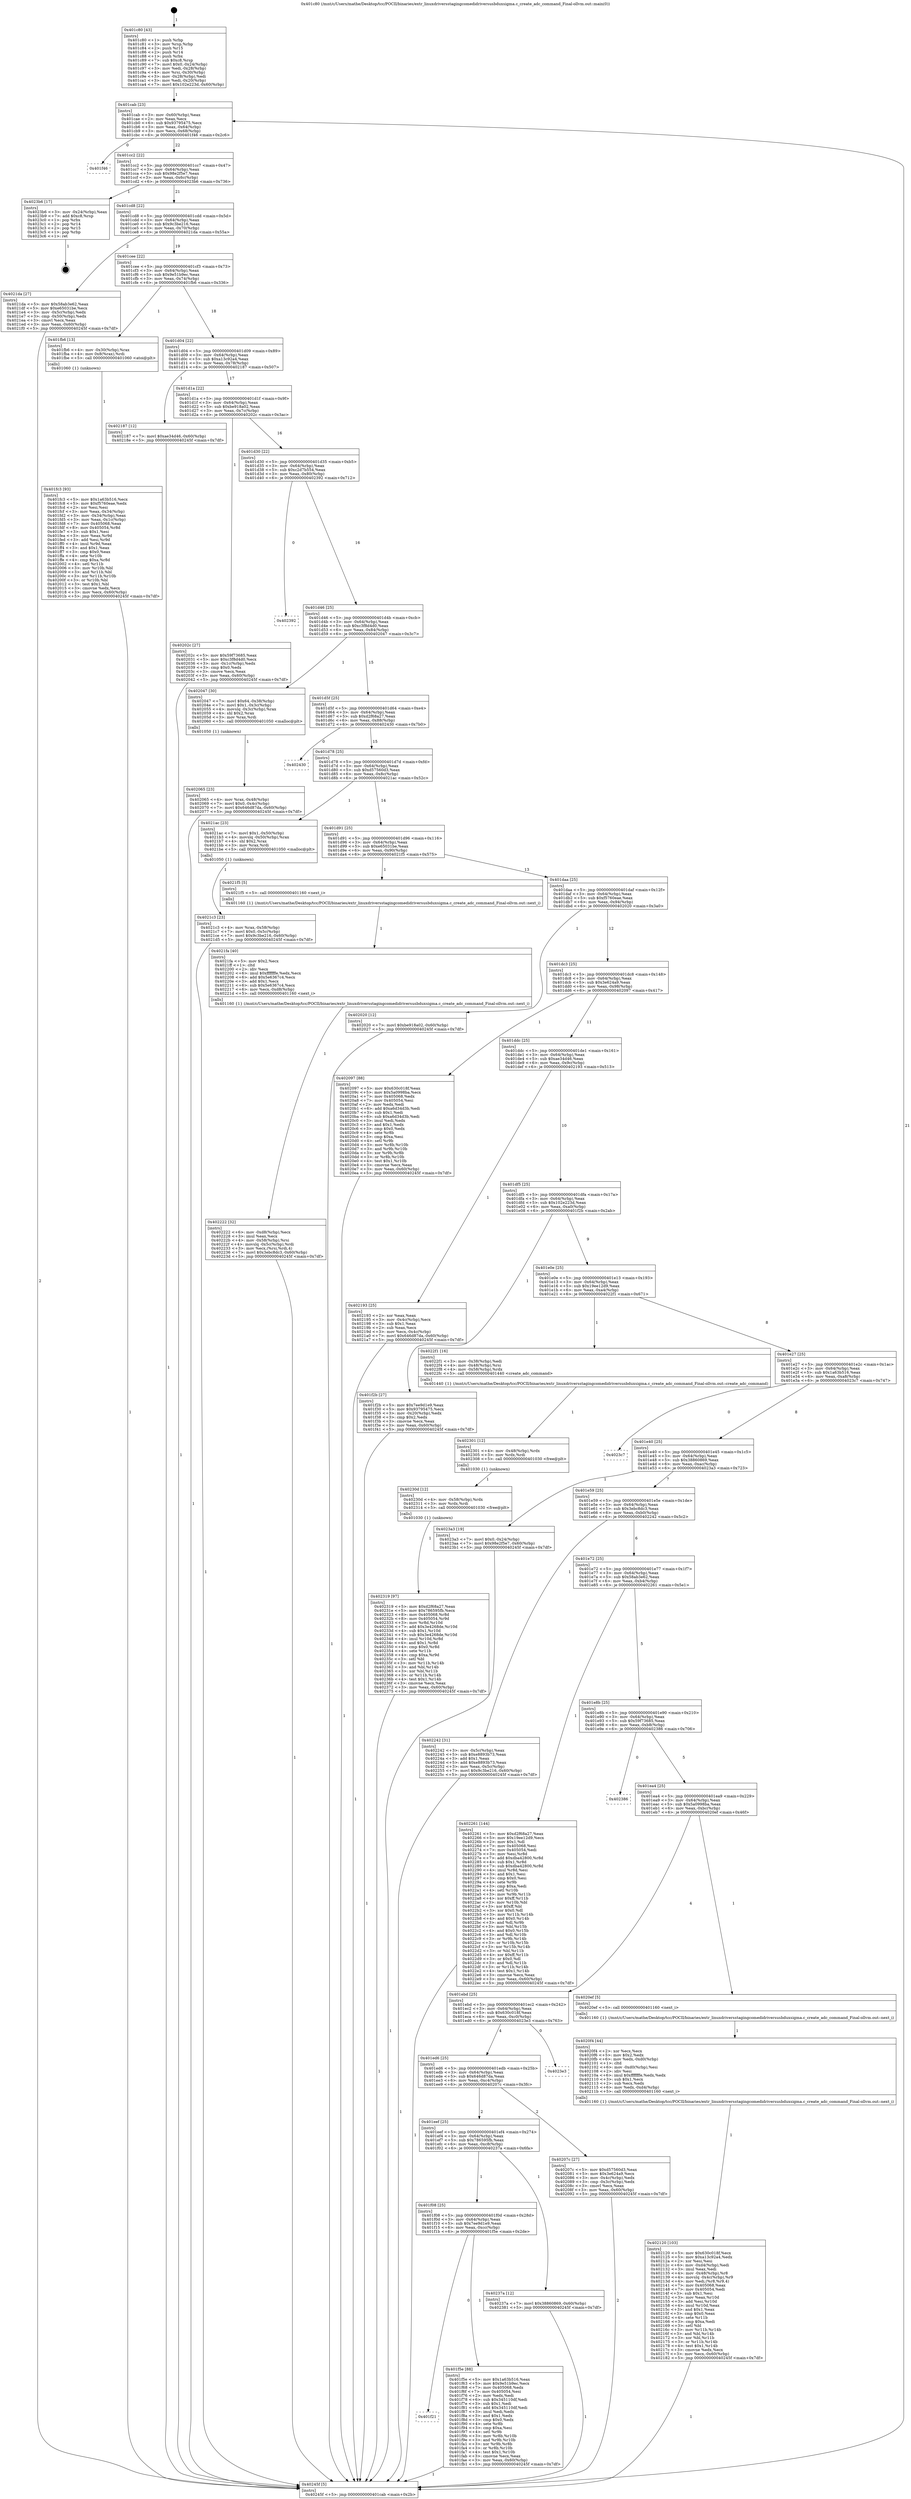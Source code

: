 digraph "0x401c80" {
  label = "0x401c80 (/mnt/c/Users/mathe/Desktop/tcc/POCII/binaries/extr_linuxdriversstagingcomedidriversusbduxsigma.c_create_adc_command_Final-ollvm.out::main(0))"
  labelloc = "t"
  node[shape=record]

  Entry [label="",width=0.3,height=0.3,shape=circle,fillcolor=black,style=filled]
  "0x401cab" [label="{
     0x401cab [23]\l
     | [instrs]\l
     &nbsp;&nbsp;0x401cab \<+3\>: mov -0x60(%rbp),%eax\l
     &nbsp;&nbsp;0x401cae \<+2\>: mov %eax,%ecx\l
     &nbsp;&nbsp;0x401cb0 \<+6\>: sub $0x93795475,%ecx\l
     &nbsp;&nbsp;0x401cb6 \<+3\>: mov %eax,-0x64(%rbp)\l
     &nbsp;&nbsp;0x401cb9 \<+3\>: mov %ecx,-0x68(%rbp)\l
     &nbsp;&nbsp;0x401cbc \<+6\>: je 0000000000401f46 \<main+0x2c6\>\l
  }"]
  "0x401f46" [label="{
     0x401f46\l
  }", style=dashed]
  "0x401cc2" [label="{
     0x401cc2 [22]\l
     | [instrs]\l
     &nbsp;&nbsp;0x401cc2 \<+5\>: jmp 0000000000401cc7 \<main+0x47\>\l
     &nbsp;&nbsp;0x401cc7 \<+3\>: mov -0x64(%rbp),%eax\l
     &nbsp;&nbsp;0x401cca \<+5\>: sub $0x98e2f5e7,%eax\l
     &nbsp;&nbsp;0x401ccf \<+3\>: mov %eax,-0x6c(%rbp)\l
     &nbsp;&nbsp;0x401cd2 \<+6\>: je 00000000004023b6 \<main+0x736\>\l
  }"]
  Exit [label="",width=0.3,height=0.3,shape=circle,fillcolor=black,style=filled,peripheries=2]
  "0x4023b6" [label="{
     0x4023b6 [17]\l
     | [instrs]\l
     &nbsp;&nbsp;0x4023b6 \<+3\>: mov -0x24(%rbp),%eax\l
     &nbsp;&nbsp;0x4023b9 \<+7\>: add $0xc8,%rsp\l
     &nbsp;&nbsp;0x4023c0 \<+1\>: pop %rbx\l
     &nbsp;&nbsp;0x4023c1 \<+2\>: pop %r14\l
     &nbsp;&nbsp;0x4023c3 \<+2\>: pop %r15\l
     &nbsp;&nbsp;0x4023c5 \<+1\>: pop %rbp\l
     &nbsp;&nbsp;0x4023c6 \<+1\>: ret\l
  }"]
  "0x401cd8" [label="{
     0x401cd8 [22]\l
     | [instrs]\l
     &nbsp;&nbsp;0x401cd8 \<+5\>: jmp 0000000000401cdd \<main+0x5d\>\l
     &nbsp;&nbsp;0x401cdd \<+3\>: mov -0x64(%rbp),%eax\l
     &nbsp;&nbsp;0x401ce0 \<+5\>: sub $0x9c3be216,%eax\l
     &nbsp;&nbsp;0x401ce5 \<+3\>: mov %eax,-0x70(%rbp)\l
     &nbsp;&nbsp;0x401ce8 \<+6\>: je 00000000004021da \<main+0x55a\>\l
  }"]
  "0x402319" [label="{
     0x402319 [97]\l
     | [instrs]\l
     &nbsp;&nbsp;0x402319 \<+5\>: mov $0xd2f68a27,%eax\l
     &nbsp;&nbsp;0x40231e \<+5\>: mov $0x786595fb,%ecx\l
     &nbsp;&nbsp;0x402323 \<+8\>: mov 0x405068,%r8d\l
     &nbsp;&nbsp;0x40232b \<+8\>: mov 0x405054,%r9d\l
     &nbsp;&nbsp;0x402333 \<+3\>: mov %r8d,%r10d\l
     &nbsp;&nbsp;0x402336 \<+7\>: add $0x3e4268de,%r10d\l
     &nbsp;&nbsp;0x40233d \<+4\>: sub $0x1,%r10d\l
     &nbsp;&nbsp;0x402341 \<+7\>: sub $0x3e4268de,%r10d\l
     &nbsp;&nbsp;0x402348 \<+4\>: imul %r10d,%r8d\l
     &nbsp;&nbsp;0x40234c \<+4\>: and $0x1,%r8d\l
     &nbsp;&nbsp;0x402350 \<+4\>: cmp $0x0,%r8d\l
     &nbsp;&nbsp;0x402354 \<+4\>: sete %r11b\l
     &nbsp;&nbsp;0x402358 \<+4\>: cmp $0xa,%r9d\l
     &nbsp;&nbsp;0x40235c \<+3\>: setl %bl\l
     &nbsp;&nbsp;0x40235f \<+3\>: mov %r11b,%r14b\l
     &nbsp;&nbsp;0x402362 \<+3\>: and %bl,%r14b\l
     &nbsp;&nbsp;0x402365 \<+3\>: xor %bl,%r11b\l
     &nbsp;&nbsp;0x402368 \<+3\>: or %r11b,%r14b\l
     &nbsp;&nbsp;0x40236b \<+4\>: test $0x1,%r14b\l
     &nbsp;&nbsp;0x40236f \<+3\>: cmovne %ecx,%eax\l
     &nbsp;&nbsp;0x402372 \<+3\>: mov %eax,-0x60(%rbp)\l
     &nbsp;&nbsp;0x402375 \<+5\>: jmp 000000000040245f \<main+0x7df\>\l
  }"]
  "0x4021da" [label="{
     0x4021da [27]\l
     | [instrs]\l
     &nbsp;&nbsp;0x4021da \<+5\>: mov $0x58ab3e62,%eax\l
     &nbsp;&nbsp;0x4021df \<+5\>: mov $0xe65031be,%ecx\l
     &nbsp;&nbsp;0x4021e4 \<+3\>: mov -0x5c(%rbp),%edx\l
     &nbsp;&nbsp;0x4021e7 \<+3\>: cmp -0x50(%rbp),%edx\l
     &nbsp;&nbsp;0x4021ea \<+3\>: cmovl %ecx,%eax\l
     &nbsp;&nbsp;0x4021ed \<+3\>: mov %eax,-0x60(%rbp)\l
     &nbsp;&nbsp;0x4021f0 \<+5\>: jmp 000000000040245f \<main+0x7df\>\l
  }"]
  "0x401cee" [label="{
     0x401cee [22]\l
     | [instrs]\l
     &nbsp;&nbsp;0x401cee \<+5\>: jmp 0000000000401cf3 \<main+0x73\>\l
     &nbsp;&nbsp;0x401cf3 \<+3\>: mov -0x64(%rbp),%eax\l
     &nbsp;&nbsp;0x401cf6 \<+5\>: sub $0x9e51b9ec,%eax\l
     &nbsp;&nbsp;0x401cfb \<+3\>: mov %eax,-0x74(%rbp)\l
     &nbsp;&nbsp;0x401cfe \<+6\>: je 0000000000401fb6 \<main+0x336\>\l
  }"]
  "0x40230d" [label="{
     0x40230d [12]\l
     | [instrs]\l
     &nbsp;&nbsp;0x40230d \<+4\>: mov -0x58(%rbp),%rdx\l
     &nbsp;&nbsp;0x402311 \<+3\>: mov %rdx,%rdi\l
     &nbsp;&nbsp;0x402314 \<+5\>: call 0000000000401030 \<free@plt\>\l
     | [calls]\l
     &nbsp;&nbsp;0x401030 \{1\} (unknown)\l
  }"]
  "0x401fb6" [label="{
     0x401fb6 [13]\l
     | [instrs]\l
     &nbsp;&nbsp;0x401fb6 \<+4\>: mov -0x30(%rbp),%rax\l
     &nbsp;&nbsp;0x401fba \<+4\>: mov 0x8(%rax),%rdi\l
     &nbsp;&nbsp;0x401fbe \<+5\>: call 0000000000401060 \<atoi@plt\>\l
     | [calls]\l
     &nbsp;&nbsp;0x401060 \{1\} (unknown)\l
  }"]
  "0x401d04" [label="{
     0x401d04 [22]\l
     | [instrs]\l
     &nbsp;&nbsp;0x401d04 \<+5\>: jmp 0000000000401d09 \<main+0x89\>\l
     &nbsp;&nbsp;0x401d09 \<+3\>: mov -0x64(%rbp),%eax\l
     &nbsp;&nbsp;0x401d0c \<+5\>: sub $0xa13c92a4,%eax\l
     &nbsp;&nbsp;0x401d11 \<+3\>: mov %eax,-0x78(%rbp)\l
     &nbsp;&nbsp;0x401d14 \<+6\>: je 0000000000402187 \<main+0x507\>\l
  }"]
  "0x402301" [label="{
     0x402301 [12]\l
     | [instrs]\l
     &nbsp;&nbsp;0x402301 \<+4\>: mov -0x48(%rbp),%rdx\l
     &nbsp;&nbsp;0x402305 \<+3\>: mov %rdx,%rdi\l
     &nbsp;&nbsp;0x402308 \<+5\>: call 0000000000401030 \<free@plt\>\l
     | [calls]\l
     &nbsp;&nbsp;0x401030 \{1\} (unknown)\l
  }"]
  "0x402187" [label="{
     0x402187 [12]\l
     | [instrs]\l
     &nbsp;&nbsp;0x402187 \<+7\>: movl $0xae34d46,-0x60(%rbp)\l
     &nbsp;&nbsp;0x40218e \<+5\>: jmp 000000000040245f \<main+0x7df\>\l
  }"]
  "0x401d1a" [label="{
     0x401d1a [22]\l
     | [instrs]\l
     &nbsp;&nbsp;0x401d1a \<+5\>: jmp 0000000000401d1f \<main+0x9f\>\l
     &nbsp;&nbsp;0x401d1f \<+3\>: mov -0x64(%rbp),%eax\l
     &nbsp;&nbsp;0x401d22 \<+5\>: sub $0xbe918a02,%eax\l
     &nbsp;&nbsp;0x401d27 \<+3\>: mov %eax,-0x7c(%rbp)\l
     &nbsp;&nbsp;0x401d2a \<+6\>: je 000000000040202c \<main+0x3ac\>\l
  }"]
  "0x402222" [label="{
     0x402222 [32]\l
     | [instrs]\l
     &nbsp;&nbsp;0x402222 \<+6\>: mov -0xd8(%rbp),%ecx\l
     &nbsp;&nbsp;0x402228 \<+3\>: imul %eax,%ecx\l
     &nbsp;&nbsp;0x40222b \<+4\>: mov -0x58(%rbp),%rsi\l
     &nbsp;&nbsp;0x40222f \<+4\>: movslq -0x5c(%rbp),%rdi\l
     &nbsp;&nbsp;0x402233 \<+3\>: mov %ecx,(%rsi,%rdi,4)\l
     &nbsp;&nbsp;0x402236 \<+7\>: movl $0x3ebc8dc3,-0x60(%rbp)\l
     &nbsp;&nbsp;0x40223d \<+5\>: jmp 000000000040245f \<main+0x7df\>\l
  }"]
  "0x40202c" [label="{
     0x40202c [27]\l
     | [instrs]\l
     &nbsp;&nbsp;0x40202c \<+5\>: mov $0x59f73685,%eax\l
     &nbsp;&nbsp;0x402031 \<+5\>: mov $0xc3f8d4d0,%ecx\l
     &nbsp;&nbsp;0x402036 \<+3\>: mov -0x1c(%rbp),%edx\l
     &nbsp;&nbsp;0x402039 \<+3\>: cmp $0x0,%edx\l
     &nbsp;&nbsp;0x40203c \<+3\>: cmove %ecx,%eax\l
     &nbsp;&nbsp;0x40203f \<+3\>: mov %eax,-0x60(%rbp)\l
     &nbsp;&nbsp;0x402042 \<+5\>: jmp 000000000040245f \<main+0x7df\>\l
  }"]
  "0x401d30" [label="{
     0x401d30 [22]\l
     | [instrs]\l
     &nbsp;&nbsp;0x401d30 \<+5\>: jmp 0000000000401d35 \<main+0xb5\>\l
     &nbsp;&nbsp;0x401d35 \<+3\>: mov -0x64(%rbp),%eax\l
     &nbsp;&nbsp;0x401d38 \<+5\>: sub $0xc2d7b554,%eax\l
     &nbsp;&nbsp;0x401d3d \<+3\>: mov %eax,-0x80(%rbp)\l
     &nbsp;&nbsp;0x401d40 \<+6\>: je 0000000000402392 \<main+0x712\>\l
  }"]
  "0x4021fa" [label="{
     0x4021fa [40]\l
     | [instrs]\l
     &nbsp;&nbsp;0x4021fa \<+5\>: mov $0x2,%ecx\l
     &nbsp;&nbsp;0x4021ff \<+1\>: cltd\l
     &nbsp;&nbsp;0x402200 \<+2\>: idiv %ecx\l
     &nbsp;&nbsp;0x402202 \<+6\>: imul $0xfffffffe,%edx,%ecx\l
     &nbsp;&nbsp;0x402208 \<+6\>: add $0x5e6367c4,%ecx\l
     &nbsp;&nbsp;0x40220e \<+3\>: add $0x1,%ecx\l
     &nbsp;&nbsp;0x402211 \<+6\>: sub $0x5e6367c4,%ecx\l
     &nbsp;&nbsp;0x402217 \<+6\>: mov %ecx,-0xd8(%rbp)\l
     &nbsp;&nbsp;0x40221d \<+5\>: call 0000000000401160 \<next_i\>\l
     | [calls]\l
     &nbsp;&nbsp;0x401160 \{1\} (/mnt/c/Users/mathe/Desktop/tcc/POCII/binaries/extr_linuxdriversstagingcomedidriversusbduxsigma.c_create_adc_command_Final-ollvm.out::next_i)\l
  }"]
  "0x402392" [label="{
     0x402392\l
  }", style=dashed]
  "0x401d46" [label="{
     0x401d46 [25]\l
     | [instrs]\l
     &nbsp;&nbsp;0x401d46 \<+5\>: jmp 0000000000401d4b \<main+0xcb\>\l
     &nbsp;&nbsp;0x401d4b \<+3\>: mov -0x64(%rbp),%eax\l
     &nbsp;&nbsp;0x401d4e \<+5\>: sub $0xc3f8d4d0,%eax\l
     &nbsp;&nbsp;0x401d53 \<+6\>: mov %eax,-0x84(%rbp)\l
     &nbsp;&nbsp;0x401d59 \<+6\>: je 0000000000402047 \<main+0x3c7\>\l
  }"]
  "0x4021c3" [label="{
     0x4021c3 [23]\l
     | [instrs]\l
     &nbsp;&nbsp;0x4021c3 \<+4\>: mov %rax,-0x58(%rbp)\l
     &nbsp;&nbsp;0x4021c7 \<+7\>: movl $0x0,-0x5c(%rbp)\l
     &nbsp;&nbsp;0x4021ce \<+7\>: movl $0x9c3be216,-0x60(%rbp)\l
     &nbsp;&nbsp;0x4021d5 \<+5\>: jmp 000000000040245f \<main+0x7df\>\l
  }"]
  "0x402047" [label="{
     0x402047 [30]\l
     | [instrs]\l
     &nbsp;&nbsp;0x402047 \<+7\>: movl $0x64,-0x38(%rbp)\l
     &nbsp;&nbsp;0x40204e \<+7\>: movl $0x1,-0x3c(%rbp)\l
     &nbsp;&nbsp;0x402055 \<+4\>: movslq -0x3c(%rbp),%rax\l
     &nbsp;&nbsp;0x402059 \<+4\>: shl $0x2,%rax\l
     &nbsp;&nbsp;0x40205d \<+3\>: mov %rax,%rdi\l
     &nbsp;&nbsp;0x402060 \<+5\>: call 0000000000401050 \<malloc@plt\>\l
     | [calls]\l
     &nbsp;&nbsp;0x401050 \{1\} (unknown)\l
  }"]
  "0x401d5f" [label="{
     0x401d5f [25]\l
     | [instrs]\l
     &nbsp;&nbsp;0x401d5f \<+5\>: jmp 0000000000401d64 \<main+0xe4\>\l
     &nbsp;&nbsp;0x401d64 \<+3\>: mov -0x64(%rbp),%eax\l
     &nbsp;&nbsp;0x401d67 \<+5\>: sub $0xd2f68a27,%eax\l
     &nbsp;&nbsp;0x401d6c \<+6\>: mov %eax,-0x88(%rbp)\l
     &nbsp;&nbsp;0x401d72 \<+6\>: je 0000000000402430 \<main+0x7b0\>\l
  }"]
  "0x402120" [label="{
     0x402120 [103]\l
     | [instrs]\l
     &nbsp;&nbsp;0x402120 \<+5\>: mov $0x630c018f,%ecx\l
     &nbsp;&nbsp;0x402125 \<+5\>: mov $0xa13c92a4,%edx\l
     &nbsp;&nbsp;0x40212a \<+2\>: xor %esi,%esi\l
     &nbsp;&nbsp;0x40212c \<+6\>: mov -0xd4(%rbp),%edi\l
     &nbsp;&nbsp;0x402132 \<+3\>: imul %eax,%edi\l
     &nbsp;&nbsp;0x402135 \<+4\>: mov -0x48(%rbp),%r8\l
     &nbsp;&nbsp;0x402139 \<+4\>: movslq -0x4c(%rbp),%r9\l
     &nbsp;&nbsp;0x40213d \<+4\>: mov %edi,(%r8,%r9,4)\l
     &nbsp;&nbsp;0x402141 \<+7\>: mov 0x405068,%eax\l
     &nbsp;&nbsp;0x402148 \<+7\>: mov 0x405054,%edi\l
     &nbsp;&nbsp;0x40214f \<+3\>: sub $0x1,%esi\l
     &nbsp;&nbsp;0x402152 \<+3\>: mov %eax,%r10d\l
     &nbsp;&nbsp;0x402155 \<+3\>: add %esi,%r10d\l
     &nbsp;&nbsp;0x402158 \<+4\>: imul %r10d,%eax\l
     &nbsp;&nbsp;0x40215c \<+3\>: and $0x1,%eax\l
     &nbsp;&nbsp;0x40215f \<+3\>: cmp $0x0,%eax\l
     &nbsp;&nbsp;0x402162 \<+4\>: sete %r11b\l
     &nbsp;&nbsp;0x402166 \<+3\>: cmp $0xa,%edi\l
     &nbsp;&nbsp;0x402169 \<+3\>: setl %bl\l
     &nbsp;&nbsp;0x40216c \<+3\>: mov %r11b,%r14b\l
     &nbsp;&nbsp;0x40216f \<+3\>: and %bl,%r14b\l
     &nbsp;&nbsp;0x402172 \<+3\>: xor %bl,%r11b\l
     &nbsp;&nbsp;0x402175 \<+3\>: or %r11b,%r14b\l
     &nbsp;&nbsp;0x402178 \<+4\>: test $0x1,%r14b\l
     &nbsp;&nbsp;0x40217c \<+3\>: cmovne %edx,%ecx\l
     &nbsp;&nbsp;0x40217f \<+3\>: mov %ecx,-0x60(%rbp)\l
     &nbsp;&nbsp;0x402182 \<+5\>: jmp 000000000040245f \<main+0x7df\>\l
  }"]
  "0x402430" [label="{
     0x402430\l
  }", style=dashed]
  "0x401d78" [label="{
     0x401d78 [25]\l
     | [instrs]\l
     &nbsp;&nbsp;0x401d78 \<+5\>: jmp 0000000000401d7d \<main+0xfd\>\l
     &nbsp;&nbsp;0x401d7d \<+3\>: mov -0x64(%rbp),%eax\l
     &nbsp;&nbsp;0x401d80 \<+5\>: sub $0xd57560d3,%eax\l
     &nbsp;&nbsp;0x401d85 \<+6\>: mov %eax,-0x8c(%rbp)\l
     &nbsp;&nbsp;0x401d8b \<+6\>: je 00000000004021ac \<main+0x52c\>\l
  }"]
  "0x4020f4" [label="{
     0x4020f4 [44]\l
     | [instrs]\l
     &nbsp;&nbsp;0x4020f4 \<+2\>: xor %ecx,%ecx\l
     &nbsp;&nbsp;0x4020f6 \<+5\>: mov $0x2,%edx\l
     &nbsp;&nbsp;0x4020fb \<+6\>: mov %edx,-0xd0(%rbp)\l
     &nbsp;&nbsp;0x402101 \<+1\>: cltd\l
     &nbsp;&nbsp;0x402102 \<+6\>: mov -0xd0(%rbp),%esi\l
     &nbsp;&nbsp;0x402108 \<+2\>: idiv %esi\l
     &nbsp;&nbsp;0x40210a \<+6\>: imul $0xfffffffe,%edx,%edx\l
     &nbsp;&nbsp;0x402110 \<+3\>: sub $0x1,%ecx\l
     &nbsp;&nbsp;0x402113 \<+2\>: sub %ecx,%edx\l
     &nbsp;&nbsp;0x402115 \<+6\>: mov %edx,-0xd4(%rbp)\l
     &nbsp;&nbsp;0x40211b \<+5\>: call 0000000000401160 \<next_i\>\l
     | [calls]\l
     &nbsp;&nbsp;0x401160 \{1\} (/mnt/c/Users/mathe/Desktop/tcc/POCII/binaries/extr_linuxdriversstagingcomedidriversusbduxsigma.c_create_adc_command_Final-ollvm.out::next_i)\l
  }"]
  "0x4021ac" [label="{
     0x4021ac [23]\l
     | [instrs]\l
     &nbsp;&nbsp;0x4021ac \<+7\>: movl $0x1,-0x50(%rbp)\l
     &nbsp;&nbsp;0x4021b3 \<+4\>: movslq -0x50(%rbp),%rax\l
     &nbsp;&nbsp;0x4021b7 \<+4\>: shl $0x2,%rax\l
     &nbsp;&nbsp;0x4021bb \<+3\>: mov %rax,%rdi\l
     &nbsp;&nbsp;0x4021be \<+5\>: call 0000000000401050 \<malloc@plt\>\l
     | [calls]\l
     &nbsp;&nbsp;0x401050 \{1\} (unknown)\l
  }"]
  "0x401d91" [label="{
     0x401d91 [25]\l
     | [instrs]\l
     &nbsp;&nbsp;0x401d91 \<+5\>: jmp 0000000000401d96 \<main+0x116\>\l
     &nbsp;&nbsp;0x401d96 \<+3\>: mov -0x64(%rbp),%eax\l
     &nbsp;&nbsp;0x401d99 \<+5\>: sub $0xe65031be,%eax\l
     &nbsp;&nbsp;0x401d9e \<+6\>: mov %eax,-0x90(%rbp)\l
     &nbsp;&nbsp;0x401da4 \<+6\>: je 00000000004021f5 \<main+0x575\>\l
  }"]
  "0x402065" [label="{
     0x402065 [23]\l
     | [instrs]\l
     &nbsp;&nbsp;0x402065 \<+4\>: mov %rax,-0x48(%rbp)\l
     &nbsp;&nbsp;0x402069 \<+7\>: movl $0x0,-0x4c(%rbp)\l
     &nbsp;&nbsp;0x402070 \<+7\>: movl $0x646d87da,-0x60(%rbp)\l
     &nbsp;&nbsp;0x402077 \<+5\>: jmp 000000000040245f \<main+0x7df\>\l
  }"]
  "0x4021f5" [label="{
     0x4021f5 [5]\l
     | [instrs]\l
     &nbsp;&nbsp;0x4021f5 \<+5\>: call 0000000000401160 \<next_i\>\l
     | [calls]\l
     &nbsp;&nbsp;0x401160 \{1\} (/mnt/c/Users/mathe/Desktop/tcc/POCII/binaries/extr_linuxdriversstagingcomedidriversusbduxsigma.c_create_adc_command_Final-ollvm.out::next_i)\l
  }"]
  "0x401daa" [label="{
     0x401daa [25]\l
     | [instrs]\l
     &nbsp;&nbsp;0x401daa \<+5\>: jmp 0000000000401daf \<main+0x12f\>\l
     &nbsp;&nbsp;0x401daf \<+3\>: mov -0x64(%rbp),%eax\l
     &nbsp;&nbsp;0x401db2 \<+5\>: sub $0xf5760eae,%eax\l
     &nbsp;&nbsp;0x401db7 \<+6\>: mov %eax,-0x94(%rbp)\l
     &nbsp;&nbsp;0x401dbd \<+6\>: je 0000000000402020 \<main+0x3a0\>\l
  }"]
  "0x401fc3" [label="{
     0x401fc3 [93]\l
     | [instrs]\l
     &nbsp;&nbsp;0x401fc3 \<+5\>: mov $0x1a63b516,%ecx\l
     &nbsp;&nbsp;0x401fc8 \<+5\>: mov $0xf5760eae,%edx\l
     &nbsp;&nbsp;0x401fcd \<+2\>: xor %esi,%esi\l
     &nbsp;&nbsp;0x401fcf \<+3\>: mov %eax,-0x34(%rbp)\l
     &nbsp;&nbsp;0x401fd2 \<+3\>: mov -0x34(%rbp),%eax\l
     &nbsp;&nbsp;0x401fd5 \<+3\>: mov %eax,-0x1c(%rbp)\l
     &nbsp;&nbsp;0x401fd8 \<+7\>: mov 0x405068,%eax\l
     &nbsp;&nbsp;0x401fdf \<+8\>: mov 0x405054,%r8d\l
     &nbsp;&nbsp;0x401fe7 \<+3\>: sub $0x1,%esi\l
     &nbsp;&nbsp;0x401fea \<+3\>: mov %eax,%r9d\l
     &nbsp;&nbsp;0x401fed \<+3\>: add %esi,%r9d\l
     &nbsp;&nbsp;0x401ff0 \<+4\>: imul %r9d,%eax\l
     &nbsp;&nbsp;0x401ff4 \<+3\>: and $0x1,%eax\l
     &nbsp;&nbsp;0x401ff7 \<+3\>: cmp $0x0,%eax\l
     &nbsp;&nbsp;0x401ffa \<+4\>: sete %r10b\l
     &nbsp;&nbsp;0x401ffe \<+4\>: cmp $0xa,%r8d\l
     &nbsp;&nbsp;0x402002 \<+4\>: setl %r11b\l
     &nbsp;&nbsp;0x402006 \<+3\>: mov %r10b,%bl\l
     &nbsp;&nbsp;0x402009 \<+3\>: and %r11b,%bl\l
     &nbsp;&nbsp;0x40200c \<+3\>: xor %r11b,%r10b\l
     &nbsp;&nbsp;0x40200f \<+3\>: or %r10b,%bl\l
     &nbsp;&nbsp;0x402012 \<+3\>: test $0x1,%bl\l
     &nbsp;&nbsp;0x402015 \<+3\>: cmovne %edx,%ecx\l
     &nbsp;&nbsp;0x402018 \<+3\>: mov %ecx,-0x60(%rbp)\l
     &nbsp;&nbsp;0x40201b \<+5\>: jmp 000000000040245f \<main+0x7df\>\l
  }"]
  "0x402020" [label="{
     0x402020 [12]\l
     | [instrs]\l
     &nbsp;&nbsp;0x402020 \<+7\>: movl $0xbe918a02,-0x60(%rbp)\l
     &nbsp;&nbsp;0x402027 \<+5\>: jmp 000000000040245f \<main+0x7df\>\l
  }"]
  "0x401dc3" [label="{
     0x401dc3 [25]\l
     | [instrs]\l
     &nbsp;&nbsp;0x401dc3 \<+5\>: jmp 0000000000401dc8 \<main+0x148\>\l
     &nbsp;&nbsp;0x401dc8 \<+3\>: mov -0x64(%rbp),%eax\l
     &nbsp;&nbsp;0x401dcb \<+5\>: sub $0x3e624a9,%eax\l
     &nbsp;&nbsp;0x401dd0 \<+6\>: mov %eax,-0x98(%rbp)\l
     &nbsp;&nbsp;0x401dd6 \<+6\>: je 0000000000402097 \<main+0x417\>\l
  }"]
  "0x401f21" [label="{
     0x401f21\l
  }", style=dashed]
  "0x402097" [label="{
     0x402097 [88]\l
     | [instrs]\l
     &nbsp;&nbsp;0x402097 \<+5\>: mov $0x630c018f,%eax\l
     &nbsp;&nbsp;0x40209c \<+5\>: mov $0x5a0998ba,%ecx\l
     &nbsp;&nbsp;0x4020a1 \<+7\>: mov 0x405068,%edx\l
     &nbsp;&nbsp;0x4020a8 \<+7\>: mov 0x405054,%esi\l
     &nbsp;&nbsp;0x4020af \<+2\>: mov %edx,%edi\l
     &nbsp;&nbsp;0x4020b1 \<+6\>: add $0xa6d34d3b,%edi\l
     &nbsp;&nbsp;0x4020b7 \<+3\>: sub $0x1,%edi\l
     &nbsp;&nbsp;0x4020ba \<+6\>: sub $0xa6d34d3b,%edi\l
     &nbsp;&nbsp;0x4020c0 \<+3\>: imul %edi,%edx\l
     &nbsp;&nbsp;0x4020c3 \<+3\>: and $0x1,%edx\l
     &nbsp;&nbsp;0x4020c6 \<+3\>: cmp $0x0,%edx\l
     &nbsp;&nbsp;0x4020c9 \<+4\>: sete %r8b\l
     &nbsp;&nbsp;0x4020cd \<+3\>: cmp $0xa,%esi\l
     &nbsp;&nbsp;0x4020d0 \<+4\>: setl %r9b\l
     &nbsp;&nbsp;0x4020d4 \<+3\>: mov %r8b,%r10b\l
     &nbsp;&nbsp;0x4020d7 \<+3\>: and %r9b,%r10b\l
     &nbsp;&nbsp;0x4020da \<+3\>: xor %r9b,%r8b\l
     &nbsp;&nbsp;0x4020dd \<+3\>: or %r8b,%r10b\l
     &nbsp;&nbsp;0x4020e0 \<+4\>: test $0x1,%r10b\l
     &nbsp;&nbsp;0x4020e4 \<+3\>: cmovne %ecx,%eax\l
     &nbsp;&nbsp;0x4020e7 \<+3\>: mov %eax,-0x60(%rbp)\l
     &nbsp;&nbsp;0x4020ea \<+5\>: jmp 000000000040245f \<main+0x7df\>\l
  }"]
  "0x401ddc" [label="{
     0x401ddc [25]\l
     | [instrs]\l
     &nbsp;&nbsp;0x401ddc \<+5\>: jmp 0000000000401de1 \<main+0x161\>\l
     &nbsp;&nbsp;0x401de1 \<+3\>: mov -0x64(%rbp),%eax\l
     &nbsp;&nbsp;0x401de4 \<+5\>: sub $0xae34d46,%eax\l
     &nbsp;&nbsp;0x401de9 \<+6\>: mov %eax,-0x9c(%rbp)\l
     &nbsp;&nbsp;0x401def \<+6\>: je 0000000000402193 \<main+0x513\>\l
  }"]
  "0x401f5e" [label="{
     0x401f5e [88]\l
     | [instrs]\l
     &nbsp;&nbsp;0x401f5e \<+5\>: mov $0x1a63b516,%eax\l
     &nbsp;&nbsp;0x401f63 \<+5\>: mov $0x9e51b9ec,%ecx\l
     &nbsp;&nbsp;0x401f68 \<+7\>: mov 0x405068,%edx\l
     &nbsp;&nbsp;0x401f6f \<+7\>: mov 0x405054,%esi\l
     &nbsp;&nbsp;0x401f76 \<+2\>: mov %edx,%edi\l
     &nbsp;&nbsp;0x401f78 \<+6\>: sub $0x345110df,%edi\l
     &nbsp;&nbsp;0x401f7e \<+3\>: sub $0x1,%edi\l
     &nbsp;&nbsp;0x401f81 \<+6\>: add $0x345110df,%edi\l
     &nbsp;&nbsp;0x401f87 \<+3\>: imul %edi,%edx\l
     &nbsp;&nbsp;0x401f8a \<+3\>: and $0x1,%edx\l
     &nbsp;&nbsp;0x401f8d \<+3\>: cmp $0x0,%edx\l
     &nbsp;&nbsp;0x401f90 \<+4\>: sete %r8b\l
     &nbsp;&nbsp;0x401f94 \<+3\>: cmp $0xa,%esi\l
     &nbsp;&nbsp;0x401f97 \<+4\>: setl %r9b\l
     &nbsp;&nbsp;0x401f9b \<+3\>: mov %r8b,%r10b\l
     &nbsp;&nbsp;0x401f9e \<+3\>: and %r9b,%r10b\l
     &nbsp;&nbsp;0x401fa1 \<+3\>: xor %r9b,%r8b\l
     &nbsp;&nbsp;0x401fa4 \<+3\>: or %r8b,%r10b\l
     &nbsp;&nbsp;0x401fa7 \<+4\>: test $0x1,%r10b\l
     &nbsp;&nbsp;0x401fab \<+3\>: cmovne %ecx,%eax\l
     &nbsp;&nbsp;0x401fae \<+3\>: mov %eax,-0x60(%rbp)\l
     &nbsp;&nbsp;0x401fb1 \<+5\>: jmp 000000000040245f \<main+0x7df\>\l
  }"]
  "0x402193" [label="{
     0x402193 [25]\l
     | [instrs]\l
     &nbsp;&nbsp;0x402193 \<+2\>: xor %eax,%eax\l
     &nbsp;&nbsp;0x402195 \<+3\>: mov -0x4c(%rbp),%ecx\l
     &nbsp;&nbsp;0x402198 \<+3\>: sub $0x1,%eax\l
     &nbsp;&nbsp;0x40219b \<+2\>: sub %eax,%ecx\l
     &nbsp;&nbsp;0x40219d \<+3\>: mov %ecx,-0x4c(%rbp)\l
     &nbsp;&nbsp;0x4021a0 \<+7\>: movl $0x646d87da,-0x60(%rbp)\l
     &nbsp;&nbsp;0x4021a7 \<+5\>: jmp 000000000040245f \<main+0x7df\>\l
  }"]
  "0x401df5" [label="{
     0x401df5 [25]\l
     | [instrs]\l
     &nbsp;&nbsp;0x401df5 \<+5\>: jmp 0000000000401dfa \<main+0x17a\>\l
     &nbsp;&nbsp;0x401dfa \<+3\>: mov -0x64(%rbp),%eax\l
     &nbsp;&nbsp;0x401dfd \<+5\>: sub $0x102e223d,%eax\l
     &nbsp;&nbsp;0x401e02 \<+6\>: mov %eax,-0xa0(%rbp)\l
     &nbsp;&nbsp;0x401e08 \<+6\>: je 0000000000401f2b \<main+0x2ab\>\l
  }"]
  "0x401f08" [label="{
     0x401f08 [25]\l
     | [instrs]\l
     &nbsp;&nbsp;0x401f08 \<+5\>: jmp 0000000000401f0d \<main+0x28d\>\l
     &nbsp;&nbsp;0x401f0d \<+3\>: mov -0x64(%rbp),%eax\l
     &nbsp;&nbsp;0x401f10 \<+5\>: sub $0x7ee9d1e9,%eax\l
     &nbsp;&nbsp;0x401f15 \<+6\>: mov %eax,-0xcc(%rbp)\l
     &nbsp;&nbsp;0x401f1b \<+6\>: je 0000000000401f5e \<main+0x2de\>\l
  }"]
  "0x401f2b" [label="{
     0x401f2b [27]\l
     | [instrs]\l
     &nbsp;&nbsp;0x401f2b \<+5\>: mov $0x7ee9d1e9,%eax\l
     &nbsp;&nbsp;0x401f30 \<+5\>: mov $0x93795475,%ecx\l
     &nbsp;&nbsp;0x401f35 \<+3\>: mov -0x20(%rbp),%edx\l
     &nbsp;&nbsp;0x401f38 \<+3\>: cmp $0x2,%edx\l
     &nbsp;&nbsp;0x401f3b \<+3\>: cmovne %ecx,%eax\l
     &nbsp;&nbsp;0x401f3e \<+3\>: mov %eax,-0x60(%rbp)\l
     &nbsp;&nbsp;0x401f41 \<+5\>: jmp 000000000040245f \<main+0x7df\>\l
  }"]
  "0x401e0e" [label="{
     0x401e0e [25]\l
     | [instrs]\l
     &nbsp;&nbsp;0x401e0e \<+5\>: jmp 0000000000401e13 \<main+0x193\>\l
     &nbsp;&nbsp;0x401e13 \<+3\>: mov -0x64(%rbp),%eax\l
     &nbsp;&nbsp;0x401e16 \<+5\>: sub $0x19ee12d9,%eax\l
     &nbsp;&nbsp;0x401e1b \<+6\>: mov %eax,-0xa4(%rbp)\l
     &nbsp;&nbsp;0x401e21 \<+6\>: je 00000000004022f1 \<main+0x671\>\l
  }"]
  "0x40245f" [label="{
     0x40245f [5]\l
     | [instrs]\l
     &nbsp;&nbsp;0x40245f \<+5\>: jmp 0000000000401cab \<main+0x2b\>\l
  }"]
  "0x401c80" [label="{
     0x401c80 [43]\l
     | [instrs]\l
     &nbsp;&nbsp;0x401c80 \<+1\>: push %rbp\l
     &nbsp;&nbsp;0x401c81 \<+3\>: mov %rsp,%rbp\l
     &nbsp;&nbsp;0x401c84 \<+2\>: push %r15\l
     &nbsp;&nbsp;0x401c86 \<+2\>: push %r14\l
     &nbsp;&nbsp;0x401c88 \<+1\>: push %rbx\l
     &nbsp;&nbsp;0x401c89 \<+7\>: sub $0xc8,%rsp\l
     &nbsp;&nbsp;0x401c90 \<+7\>: movl $0x0,-0x24(%rbp)\l
     &nbsp;&nbsp;0x401c97 \<+3\>: mov %edi,-0x28(%rbp)\l
     &nbsp;&nbsp;0x401c9a \<+4\>: mov %rsi,-0x30(%rbp)\l
     &nbsp;&nbsp;0x401c9e \<+3\>: mov -0x28(%rbp),%edi\l
     &nbsp;&nbsp;0x401ca1 \<+3\>: mov %edi,-0x20(%rbp)\l
     &nbsp;&nbsp;0x401ca4 \<+7\>: movl $0x102e223d,-0x60(%rbp)\l
  }"]
  "0x40237a" [label="{
     0x40237a [12]\l
     | [instrs]\l
     &nbsp;&nbsp;0x40237a \<+7\>: movl $0x38860869,-0x60(%rbp)\l
     &nbsp;&nbsp;0x402381 \<+5\>: jmp 000000000040245f \<main+0x7df\>\l
  }"]
  "0x4022f1" [label="{
     0x4022f1 [16]\l
     | [instrs]\l
     &nbsp;&nbsp;0x4022f1 \<+3\>: mov -0x38(%rbp),%edi\l
     &nbsp;&nbsp;0x4022f4 \<+4\>: mov -0x48(%rbp),%rsi\l
     &nbsp;&nbsp;0x4022f8 \<+4\>: mov -0x58(%rbp),%rdx\l
     &nbsp;&nbsp;0x4022fc \<+5\>: call 0000000000401440 \<create_adc_command\>\l
     | [calls]\l
     &nbsp;&nbsp;0x401440 \{1\} (/mnt/c/Users/mathe/Desktop/tcc/POCII/binaries/extr_linuxdriversstagingcomedidriversusbduxsigma.c_create_adc_command_Final-ollvm.out::create_adc_command)\l
  }"]
  "0x401e27" [label="{
     0x401e27 [25]\l
     | [instrs]\l
     &nbsp;&nbsp;0x401e27 \<+5\>: jmp 0000000000401e2c \<main+0x1ac\>\l
     &nbsp;&nbsp;0x401e2c \<+3\>: mov -0x64(%rbp),%eax\l
     &nbsp;&nbsp;0x401e2f \<+5\>: sub $0x1a63b516,%eax\l
     &nbsp;&nbsp;0x401e34 \<+6\>: mov %eax,-0xa8(%rbp)\l
     &nbsp;&nbsp;0x401e3a \<+6\>: je 00000000004023c7 \<main+0x747\>\l
  }"]
  "0x401eef" [label="{
     0x401eef [25]\l
     | [instrs]\l
     &nbsp;&nbsp;0x401eef \<+5\>: jmp 0000000000401ef4 \<main+0x274\>\l
     &nbsp;&nbsp;0x401ef4 \<+3\>: mov -0x64(%rbp),%eax\l
     &nbsp;&nbsp;0x401ef7 \<+5\>: sub $0x786595fb,%eax\l
     &nbsp;&nbsp;0x401efc \<+6\>: mov %eax,-0xc8(%rbp)\l
     &nbsp;&nbsp;0x401f02 \<+6\>: je 000000000040237a \<main+0x6fa\>\l
  }"]
  "0x4023c7" [label="{
     0x4023c7\l
  }", style=dashed]
  "0x401e40" [label="{
     0x401e40 [25]\l
     | [instrs]\l
     &nbsp;&nbsp;0x401e40 \<+5\>: jmp 0000000000401e45 \<main+0x1c5\>\l
     &nbsp;&nbsp;0x401e45 \<+3\>: mov -0x64(%rbp),%eax\l
     &nbsp;&nbsp;0x401e48 \<+5\>: sub $0x38860869,%eax\l
     &nbsp;&nbsp;0x401e4d \<+6\>: mov %eax,-0xac(%rbp)\l
     &nbsp;&nbsp;0x401e53 \<+6\>: je 00000000004023a3 \<main+0x723\>\l
  }"]
  "0x40207c" [label="{
     0x40207c [27]\l
     | [instrs]\l
     &nbsp;&nbsp;0x40207c \<+5\>: mov $0xd57560d3,%eax\l
     &nbsp;&nbsp;0x402081 \<+5\>: mov $0x3e624a9,%ecx\l
     &nbsp;&nbsp;0x402086 \<+3\>: mov -0x4c(%rbp),%edx\l
     &nbsp;&nbsp;0x402089 \<+3\>: cmp -0x3c(%rbp),%edx\l
     &nbsp;&nbsp;0x40208c \<+3\>: cmovl %ecx,%eax\l
     &nbsp;&nbsp;0x40208f \<+3\>: mov %eax,-0x60(%rbp)\l
     &nbsp;&nbsp;0x402092 \<+5\>: jmp 000000000040245f \<main+0x7df\>\l
  }"]
  "0x4023a3" [label="{
     0x4023a3 [19]\l
     | [instrs]\l
     &nbsp;&nbsp;0x4023a3 \<+7\>: movl $0x0,-0x24(%rbp)\l
     &nbsp;&nbsp;0x4023aa \<+7\>: movl $0x98e2f5e7,-0x60(%rbp)\l
     &nbsp;&nbsp;0x4023b1 \<+5\>: jmp 000000000040245f \<main+0x7df\>\l
  }"]
  "0x401e59" [label="{
     0x401e59 [25]\l
     | [instrs]\l
     &nbsp;&nbsp;0x401e59 \<+5\>: jmp 0000000000401e5e \<main+0x1de\>\l
     &nbsp;&nbsp;0x401e5e \<+3\>: mov -0x64(%rbp),%eax\l
     &nbsp;&nbsp;0x401e61 \<+5\>: sub $0x3ebc8dc3,%eax\l
     &nbsp;&nbsp;0x401e66 \<+6\>: mov %eax,-0xb0(%rbp)\l
     &nbsp;&nbsp;0x401e6c \<+6\>: je 0000000000402242 \<main+0x5c2\>\l
  }"]
  "0x401ed6" [label="{
     0x401ed6 [25]\l
     | [instrs]\l
     &nbsp;&nbsp;0x401ed6 \<+5\>: jmp 0000000000401edb \<main+0x25b\>\l
     &nbsp;&nbsp;0x401edb \<+3\>: mov -0x64(%rbp),%eax\l
     &nbsp;&nbsp;0x401ede \<+5\>: sub $0x646d87da,%eax\l
     &nbsp;&nbsp;0x401ee3 \<+6\>: mov %eax,-0xc4(%rbp)\l
     &nbsp;&nbsp;0x401ee9 \<+6\>: je 000000000040207c \<main+0x3fc\>\l
  }"]
  "0x402242" [label="{
     0x402242 [31]\l
     | [instrs]\l
     &nbsp;&nbsp;0x402242 \<+3\>: mov -0x5c(%rbp),%eax\l
     &nbsp;&nbsp;0x402245 \<+5\>: sub $0xe8893b73,%eax\l
     &nbsp;&nbsp;0x40224a \<+3\>: add $0x1,%eax\l
     &nbsp;&nbsp;0x40224d \<+5\>: add $0xe8893b73,%eax\l
     &nbsp;&nbsp;0x402252 \<+3\>: mov %eax,-0x5c(%rbp)\l
     &nbsp;&nbsp;0x402255 \<+7\>: movl $0x9c3be216,-0x60(%rbp)\l
     &nbsp;&nbsp;0x40225c \<+5\>: jmp 000000000040245f \<main+0x7df\>\l
  }"]
  "0x401e72" [label="{
     0x401e72 [25]\l
     | [instrs]\l
     &nbsp;&nbsp;0x401e72 \<+5\>: jmp 0000000000401e77 \<main+0x1f7\>\l
     &nbsp;&nbsp;0x401e77 \<+3\>: mov -0x64(%rbp),%eax\l
     &nbsp;&nbsp;0x401e7a \<+5\>: sub $0x58ab3e62,%eax\l
     &nbsp;&nbsp;0x401e7f \<+6\>: mov %eax,-0xb4(%rbp)\l
     &nbsp;&nbsp;0x401e85 \<+6\>: je 0000000000402261 \<main+0x5e1\>\l
  }"]
  "0x4023e3" [label="{
     0x4023e3\l
  }", style=dashed]
  "0x402261" [label="{
     0x402261 [144]\l
     | [instrs]\l
     &nbsp;&nbsp;0x402261 \<+5\>: mov $0xd2f68a27,%eax\l
     &nbsp;&nbsp;0x402266 \<+5\>: mov $0x19ee12d9,%ecx\l
     &nbsp;&nbsp;0x40226b \<+2\>: mov $0x1,%dl\l
     &nbsp;&nbsp;0x40226d \<+7\>: mov 0x405068,%esi\l
     &nbsp;&nbsp;0x402274 \<+7\>: mov 0x405054,%edi\l
     &nbsp;&nbsp;0x40227b \<+3\>: mov %esi,%r8d\l
     &nbsp;&nbsp;0x40227e \<+7\>: add $0xdba42800,%r8d\l
     &nbsp;&nbsp;0x402285 \<+4\>: sub $0x1,%r8d\l
     &nbsp;&nbsp;0x402289 \<+7\>: sub $0xdba42800,%r8d\l
     &nbsp;&nbsp;0x402290 \<+4\>: imul %r8d,%esi\l
     &nbsp;&nbsp;0x402294 \<+3\>: and $0x1,%esi\l
     &nbsp;&nbsp;0x402297 \<+3\>: cmp $0x0,%esi\l
     &nbsp;&nbsp;0x40229a \<+4\>: sete %r9b\l
     &nbsp;&nbsp;0x40229e \<+3\>: cmp $0xa,%edi\l
     &nbsp;&nbsp;0x4022a1 \<+4\>: setl %r10b\l
     &nbsp;&nbsp;0x4022a5 \<+3\>: mov %r9b,%r11b\l
     &nbsp;&nbsp;0x4022a8 \<+4\>: xor $0xff,%r11b\l
     &nbsp;&nbsp;0x4022ac \<+3\>: mov %r10b,%bl\l
     &nbsp;&nbsp;0x4022af \<+3\>: xor $0xff,%bl\l
     &nbsp;&nbsp;0x4022b2 \<+3\>: xor $0x0,%dl\l
     &nbsp;&nbsp;0x4022b5 \<+3\>: mov %r11b,%r14b\l
     &nbsp;&nbsp;0x4022b8 \<+4\>: and $0x0,%r14b\l
     &nbsp;&nbsp;0x4022bc \<+3\>: and %dl,%r9b\l
     &nbsp;&nbsp;0x4022bf \<+3\>: mov %bl,%r15b\l
     &nbsp;&nbsp;0x4022c2 \<+4\>: and $0x0,%r15b\l
     &nbsp;&nbsp;0x4022c6 \<+3\>: and %dl,%r10b\l
     &nbsp;&nbsp;0x4022c9 \<+3\>: or %r9b,%r14b\l
     &nbsp;&nbsp;0x4022cc \<+3\>: or %r10b,%r15b\l
     &nbsp;&nbsp;0x4022cf \<+3\>: xor %r15b,%r14b\l
     &nbsp;&nbsp;0x4022d2 \<+3\>: or %bl,%r11b\l
     &nbsp;&nbsp;0x4022d5 \<+4\>: xor $0xff,%r11b\l
     &nbsp;&nbsp;0x4022d9 \<+3\>: or $0x0,%dl\l
     &nbsp;&nbsp;0x4022dc \<+3\>: and %dl,%r11b\l
     &nbsp;&nbsp;0x4022df \<+3\>: or %r11b,%r14b\l
     &nbsp;&nbsp;0x4022e2 \<+4\>: test $0x1,%r14b\l
     &nbsp;&nbsp;0x4022e6 \<+3\>: cmovne %ecx,%eax\l
     &nbsp;&nbsp;0x4022e9 \<+3\>: mov %eax,-0x60(%rbp)\l
     &nbsp;&nbsp;0x4022ec \<+5\>: jmp 000000000040245f \<main+0x7df\>\l
  }"]
  "0x401e8b" [label="{
     0x401e8b [25]\l
     | [instrs]\l
     &nbsp;&nbsp;0x401e8b \<+5\>: jmp 0000000000401e90 \<main+0x210\>\l
     &nbsp;&nbsp;0x401e90 \<+3\>: mov -0x64(%rbp),%eax\l
     &nbsp;&nbsp;0x401e93 \<+5\>: sub $0x59f73685,%eax\l
     &nbsp;&nbsp;0x401e98 \<+6\>: mov %eax,-0xb8(%rbp)\l
     &nbsp;&nbsp;0x401e9e \<+6\>: je 0000000000402386 \<main+0x706\>\l
  }"]
  "0x401ebd" [label="{
     0x401ebd [25]\l
     | [instrs]\l
     &nbsp;&nbsp;0x401ebd \<+5\>: jmp 0000000000401ec2 \<main+0x242\>\l
     &nbsp;&nbsp;0x401ec2 \<+3\>: mov -0x64(%rbp),%eax\l
     &nbsp;&nbsp;0x401ec5 \<+5\>: sub $0x630c018f,%eax\l
     &nbsp;&nbsp;0x401eca \<+6\>: mov %eax,-0xc0(%rbp)\l
     &nbsp;&nbsp;0x401ed0 \<+6\>: je 00000000004023e3 \<main+0x763\>\l
  }"]
  "0x402386" [label="{
     0x402386\l
  }", style=dashed]
  "0x401ea4" [label="{
     0x401ea4 [25]\l
     | [instrs]\l
     &nbsp;&nbsp;0x401ea4 \<+5\>: jmp 0000000000401ea9 \<main+0x229\>\l
     &nbsp;&nbsp;0x401ea9 \<+3\>: mov -0x64(%rbp),%eax\l
     &nbsp;&nbsp;0x401eac \<+5\>: sub $0x5a0998ba,%eax\l
     &nbsp;&nbsp;0x401eb1 \<+6\>: mov %eax,-0xbc(%rbp)\l
     &nbsp;&nbsp;0x401eb7 \<+6\>: je 00000000004020ef \<main+0x46f\>\l
  }"]
  "0x4020ef" [label="{
     0x4020ef [5]\l
     | [instrs]\l
     &nbsp;&nbsp;0x4020ef \<+5\>: call 0000000000401160 \<next_i\>\l
     | [calls]\l
     &nbsp;&nbsp;0x401160 \{1\} (/mnt/c/Users/mathe/Desktop/tcc/POCII/binaries/extr_linuxdriversstagingcomedidriversusbduxsigma.c_create_adc_command_Final-ollvm.out::next_i)\l
  }"]
  Entry -> "0x401c80" [label=" 1"]
  "0x401cab" -> "0x401f46" [label=" 0"]
  "0x401cab" -> "0x401cc2" [label=" 22"]
  "0x4023b6" -> Exit [label=" 1"]
  "0x401cc2" -> "0x4023b6" [label=" 1"]
  "0x401cc2" -> "0x401cd8" [label=" 21"]
  "0x4023a3" -> "0x40245f" [label=" 1"]
  "0x401cd8" -> "0x4021da" [label=" 2"]
  "0x401cd8" -> "0x401cee" [label=" 19"]
  "0x40237a" -> "0x40245f" [label=" 1"]
  "0x401cee" -> "0x401fb6" [label=" 1"]
  "0x401cee" -> "0x401d04" [label=" 18"]
  "0x402319" -> "0x40245f" [label=" 1"]
  "0x401d04" -> "0x402187" [label=" 1"]
  "0x401d04" -> "0x401d1a" [label=" 17"]
  "0x40230d" -> "0x402319" [label=" 1"]
  "0x401d1a" -> "0x40202c" [label=" 1"]
  "0x401d1a" -> "0x401d30" [label=" 16"]
  "0x402301" -> "0x40230d" [label=" 1"]
  "0x401d30" -> "0x402392" [label=" 0"]
  "0x401d30" -> "0x401d46" [label=" 16"]
  "0x4022f1" -> "0x402301" [label=" 1"]
  "0x401d46" -> "0x402047" [label=" 1"]
  "0x401d46" -> "0x401d5f" [label=" 15"]
  "0x402261" -> "0x40245f" [label=" 1"]
  "0x401d5f" -> "0x402430" [label=" 0"]
  "0x401d5f" -> "0x401d78" [label=" 15"]
  "0x402242" -> "0x40245f" [label=" 1"]
  "0x401d78" -> "0x4021ac" [label=" 1"]
  "0x401d78" -> "0x401d91" [label=" 14"]
  "0x402222" -> "0x40245f" [label=" 1"]
  "0x401d91" -> "0x4021f5" [label=" 1"]
  "0x401d91" -> "0x401daa" [label=" 13"]
  "0x4021fa" -> "0x402222" [label=" 1"]
  "0x401daa" -> "0x402020" [label=" 1"]
  "0x401daa" -> "0x401dc3" [label=" 12"]
  "0x4021f5" -> "0x4021fa" [label=" 1"]
  "0x401dc3" -> "0x402097" [label=" 1"]
  "0x401dc3" -> "0x401ddc" [label=" 11"]
  "0x4021da" -> "0x40245f" [label=" 2"]
  "0x401ddc" -> "0x402193" [label=" 1"]
  "0x401ddc" -> "0x401df5" [label=" 10"]
  "0x4021c3" -> "0x40245f" [label=" 1"]
  "0x401df5" -> "0x401f2b" [label=" 1"]
  "0x401df5" -> "0x401e0e" [label=" 9"]
  "0x401f2b" -> "0x40245f" [label=" 1"]
  "0x401c80" -> "0x401cab" [label=" 1"]
  "0x40245f" -> "0x401cab" [label=" 21"]
  "0x402193" -> "0x40245f" [label=" 1"]
  "0x401e0e" -> "0x4022f1" [label=" 1"]
  "0x401e0e" -> "0x401e27" [label=" 8"]
  "0x402187" -> "0x40245f" [label=" 1"]
  "0x401e27" -> "0x4023c7" [label=" 0"]
  "0x401e27" -> "0x401e40" [label=" 8"]
  "0x4020f4" -> "0x402120" [label=" 1"]
  "0x401e40" -> "0x4023a3" [label=" 1"]
  "0x401e40" -> "0x401e59" [label=" 7"]
  "0x4020ef" -> "0x4020f4" [label=" 1"]
  "0x401e59" -> "0x402242" [label=" 1"]
  "0x401e59" -> "0x401e72" [label=" 6"]
  "0x40207c" -> "0x40245f" [label=" 2"]
  "0x401e72" -> "0x402261" [label=" 1"]
  "0x401e72" -> "0x401e8b" [label=" 5"]
  "0x402065" -> "0x40245f" [label=" 1"]
  "0x401e8b" -> "0x402386" [label=" 0"]
  "0x401e8b" -> "0x401ea4" [label=" 5"]
  "0x40202c" -> "0x40245f" [label=" 1"]
  "0x401ea4" -> "0x4020ef" [label=" 1"]
  "0x401ea4" -> "0x401ebd" [label=" 4"]
  "0x402047" -> "0x402065" [label=" 1"]
  "0x401ebd" -> "0x4023e3" [label=" 0"]
  "0x401ebd" -> "0x401ed6" [label=" 4"]
  "0x402097" -> "0x40245f" [label=" 1"]
  "0x401ed6" -> "0x40207c" [label=" 2"]
  "0x401ed6" -> "0x401eef" [label=" 2"]
  "0x402120" -> "0x40245f" [label=" 1"]
  "0x401eef" -> "0x40237a" [label=" 1"]
  "0x401eef" -> "0x401f08" [label=" 1"]
  "0x4021ac" -> "0x4021c3" [label=" 1"]
  "0x401f08" -> "0x401f5e" [label=" 1"]
  "0x401f08" -> "0x401f21" [label=" 0"]
  "0x401f5e" -> "0x40245f" [label=" 1"]
  "0x401fb6" -> "0x401fc3" [label=" 1"]
  "0x401fc3" -> "0x40245f" [label=" 1"]
  "0x402020" -> "0x40245f" [label=" 1"]
}
